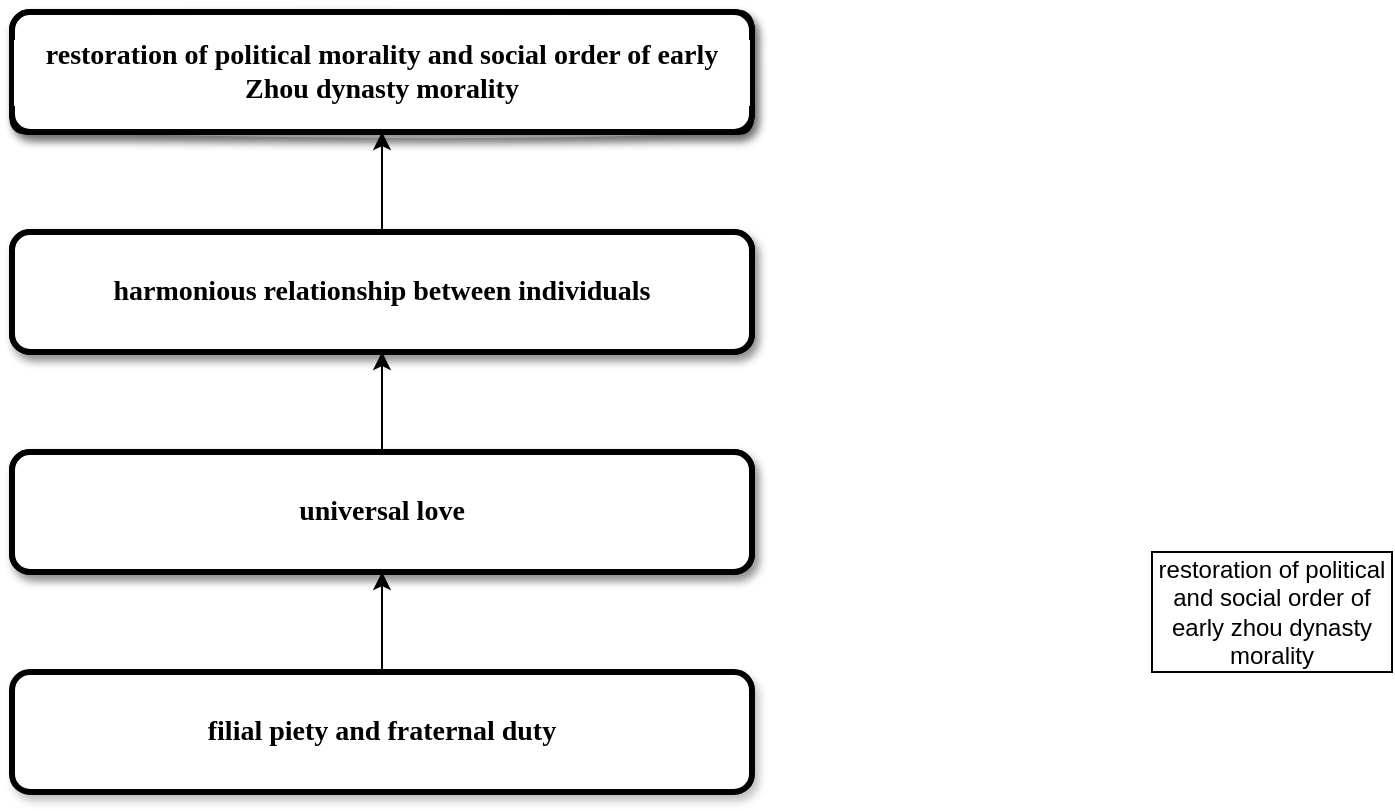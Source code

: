 <mxfile version="20.3.0" type="github">
  <diagram id="HOke5kyKhzHh09xMBY5W" name="第 1 页">
    <mxGraphModel dx="1422" dy="794" grid="1" gridSize="10" guides="1" tooltips="1" connect="1" arrows="1" fold="1" page="1" pageScale="1" pageWidth="827" pageHeight="1169" math="0" shadow="0">
      <root>
        <mxCell id="0" />
        <mxCell id="1" parent="0" />
        <mxCell id="OI6YGdQxF_9zpbNMzu-i-1" value="restoration of political morality and social order of early Zhou dynasty morality" style="rounded=1;whiteSpace=wrap;html=1;fontFamily=Comic Sans MS;fillStyle=auto;strokeWidth=2;fontSize=15;shadow=1;sketch=1;glass=0;" vertex="1" parent="1">
          <mxGeometry x="120" y="150" width="370" height="60" as="geometry" />
        </mxCell>
        <mxCell id="OI6YGdQxF_9zpbNMzu-i-2" value="restoration of political and social order of early zhou dynasty morality" style="rounded=0;whiteSpace=wrap;html=1;" vertex="1" parent="1">
          <mxGeometry x="690" y="420" width="120" height="60" as="geometry" />
        </mxCell>
        <mxCell id="OI6YGdQxF_9zpbNMzu-i-8" style="edgeStyle=orthogonalEdgeStyle;rounded=0;orthogonalLoop=1;jettySize=auto;html=1;entryX=0.5;entryY=1;entryDx=0;entryDy=0;fontFamily=Comic Sans MS;fontSize=15;fontStyle=1;horizontal=0;verticalAlign=top;exitX=0.5;exitY=0;exitDx=0;exitDy=0;" edge="1" parent="1" source="OI6YGdQxF_9zpbNMzu-i-12" target="OI6YGdQxF_9zpbNMzu-i-1">
          <mxGeometry relative="1" as="geometry">
            <mxPoint x="305" y="260" as="sourcePoint" />
          </mxGeometry>
        </mxCell>
        <mxCell id="OI6YGdQxF_9zpbNMzu-i-14" style="edgeStyle=orthogonalEdgeStyle;rounded=0;orthogonalLoop=1;jettySize=auto;html=1;exitX=0.5;exitY=0;exitDx=0;exitDy=0;entryX=0.5;entryY=1;entryDx=0;entryDy=0;fontFamily=Comic Sans MS;fontSize=15;" edge="1" parent="1" source="OI6YGdQxF_9zpbNMzu-i-4" target="OI6YGdQxF_9zpbNMzu-i-12">
          <mxGeometry relative="1" as="geometry" />
        </mxCell>
        <mxCell id="OI6YGdQxF_9zpbNMzu-i-4" value="universal love" style="rounded=1;whiteSpace=wrap;html=1;fontFamily=Comic Sans MS;fillStyle=auto;strokeWidth=3;fontSize=14;shadow=1;sketch=0;glass=0;" vertex="1" parent="1">
          <mxGeometry x="120" y="370" width="370" height="60" as="geometry" />
        </mxCell>
        <mxCell id="OI6YGdQxF_9zpbNMzu-i-6" style="edgeStyle=orthogonalEdgeStyle;rounded=0;orthogonalLoop=1;jettySize=auto;html=1;entryX=0.5;entryY=1;entryDx=0;entryDy=0;fontFamily=Comic Sans MS;fontSize=15;fontStyle=1" edge="1" parent="1" source="OI6YGdQxF_9zpbNMzu-i-5" target="OI6YGdQxF_9zpbNMzu-i-4">
          <mxGeometry relative="1" as="geometry" />
        </mxCell>
        <mxCell id="OI6YGdQxF_9zpbNMzu-i-5" value="filial piety and fraternal duty" style="rounded=1;whiteSpace=wrap;html=1;fontFamily=Comic Sans MS;fillStyle=auto;strokeWidth=3;fontSize=14;shadow=1;sketch=0;glass=0;labelBackgroundColor=default;fontStyle=1" vertex="1" parent="1">
          <mxGeometry x="120" y="480" width="370" height="60" as="geometry" />
        </mxCell>
        <mxCell id="OI6YGdQxF_9zpbNMzu-i-11" value="restoration of political morality and social order of early Zhou dynasty morality" style="rounded=1;whiteSpace=wrap;html=1;fontFamily=Comic Sans MS;fillStyle=auto;strokeWidth=2;fontSize=15;shadow=0;sketch=0;glass=0;" vertex="1" parent="1">
          <mxGeometry x="120" y="150" width="370" height="60" as="geometry" />
        </mxCell>
        <mxCell id="OI6YGdQxF_9zpbNMzu-i-12" value="harmonious relationship between individuals" style="rounded=1;whiteSpace=wrap;html=1;fontFamily=Comic Sans MS;fillStyle=auto;strokeWidth=2;fontSize=15;shadow=0;sketch=0;glass=0;" vertex="1" parent="1">
          <mxGeometry x="120" y="260" width="370" height="60" as="geometry" />
        </mxCell>
        <mxCell id="OI6YGdQxF_9zpbNMzu-i-15" value="restoration of political morality and social order of early Zhou dynasty morality" style="rounded=1;whiteSpace=wrap;html=1;fontFamily=Comic Sans MS;fillStyle=auto;strokeWidth=3;fontSize=14;shadow=1;sketch=0;glass=0;" vertex="1" parent="1">
          <mxGeometry x="120" y="150" width="370" height="60" as="geometry" />
        </mxCell>
        <mxCell id="OI6YGdQxF_9zpbNMzu-i-16" value="harmonious relationship between individuals" style="rounded=1;whiteSpace=wrap;html=1;fontFamily=Comic Sans MS;fillStyle=auto;strokeWidth=3;fontSize=14;shadow=1;sketch=0;glass=0;" vertex="1" parent="1">
          <mxGeometry x="120" y="260" width="370" height="60" as="geometry" />
        </mxCell>
        <mxCell id="OI6YGdQxF_9zpbNMzu-i-17" value="restoration of political morality and social order of early Zhou dynasty morality" style="rounded=1;whiteSpace=wrap;html=1;fontFamily=Comic Sans MS;fillStyle=auto;strokeWidth=3;fontSize=14;shadow=1;sketch=0;glass=0;fontStyle=1;labelBackgroundColor=default;" vertex="1" parent="1">
          <mxGeometry x="120" y="150" width="370" height="60" as="geometry" />
        </mxCell>
        <mxCell id="OI6YGdQxF_9zpbNMzu-i-18" value="harmonious relationship between individuals" style="rounded=1;whiteSpace=wrap;html=1;fontFamily=Comic Sans MS;fillStyle=auto;strokeWidth=3;fontSize=14;shadow=1;sketch=0;glass=0;fontStyle=1;labelBackgroundColor=default;" vertex="1" parent="1">
          <mxGeometry x="120" y="260" width="370" height="60" as="geometry" />
        </mxCell>
        <mxCell id="OI6YGdQxF_9zpbNMzu-i-19" value="universal love" style="rounded=1;whiteSpace=wrap;html=1;fontFamily=Comic Sans MS;fillStyle=auto;strokeWidth=3;fontSize=14;shadow=1;sketch=0;glass=0;fontStyle=1;labelBackgroundColor=default;" vertex="1" parent="1">
          <mxGeometry x="120" y="370" width="370" height="60" as="geometry" />
        </mxCell>
      </root>
    </mxGraphModel>
  </diagram>
</mxfile>
